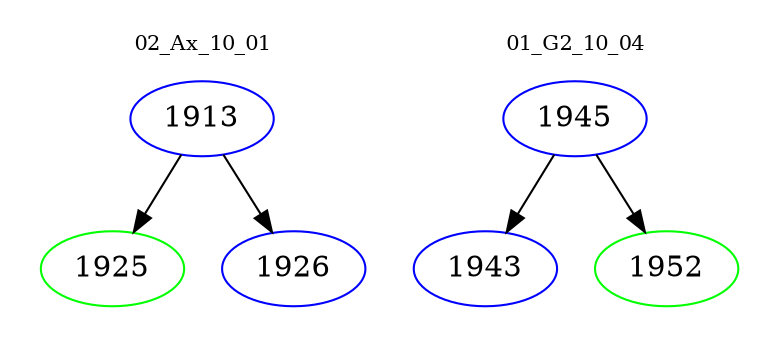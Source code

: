 digraph{
subgraph cluster_0 {
color = white
label = "02_Ax_10_01";
fontsize=10;
T0_1913 [label="1913", color="blue"]
T0_1913 -> T0_1925 [color="black"]
T0_1925 [label="1925", color="green"]
T0_1913 -> T0_1926 [color="black"]
T0_1926 [label="1926", color="blue"]
}
subgraph cluster_1 {
color = white
label = "01_G2_10_04";
fontsize=10;
T1_1945 [label="1945", color="blue"]
T1_1945 -> T1_1943 [color="black"]
T1_1943 [label="1943", color="blue"]
T1_1945 -> T1_1952 [color="black"]
T1_1952 [label="1952", color="green"]
}
}
